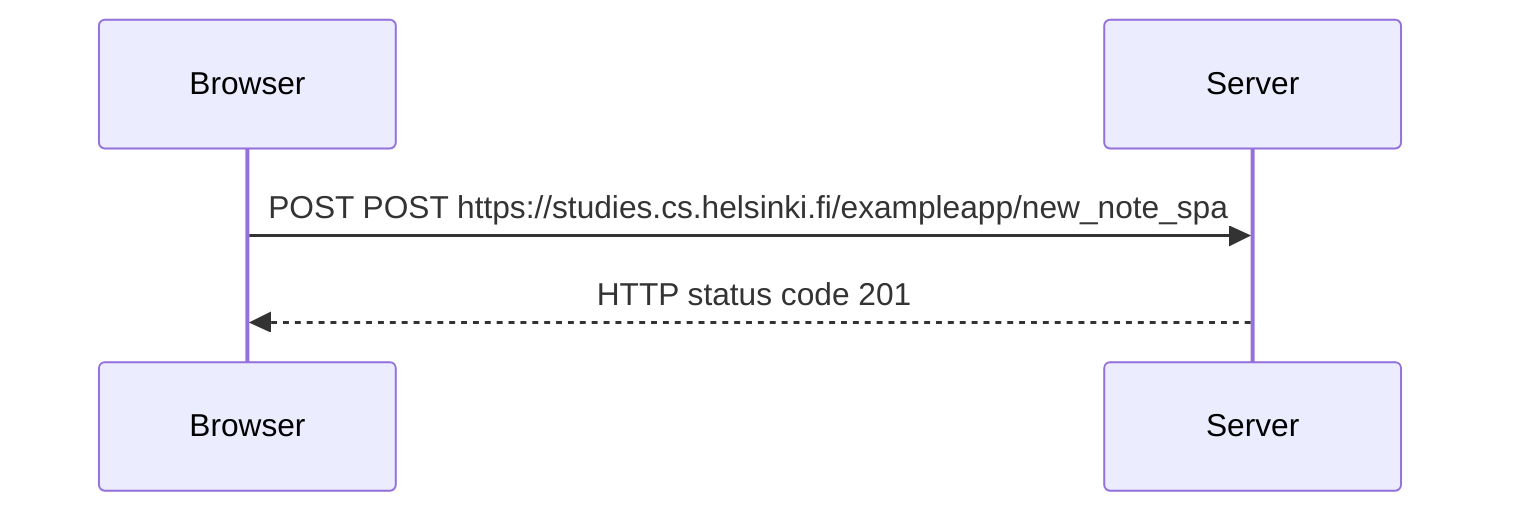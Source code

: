 sequenceDiagram
Browser->>Server: POST POST https://studies.cs.helsinki.fi/exampleapp/new_note_spa
Server-->>Browser: HTTP status code 201
